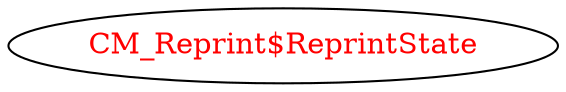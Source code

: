 digraph dependencyGraph {
 concentrate=true;
 ranksep="2.0";
 rankdir="LR"; 
 splines="ortho";
"CM_Reprint$ReprintState" [fontcolor="red"];
}